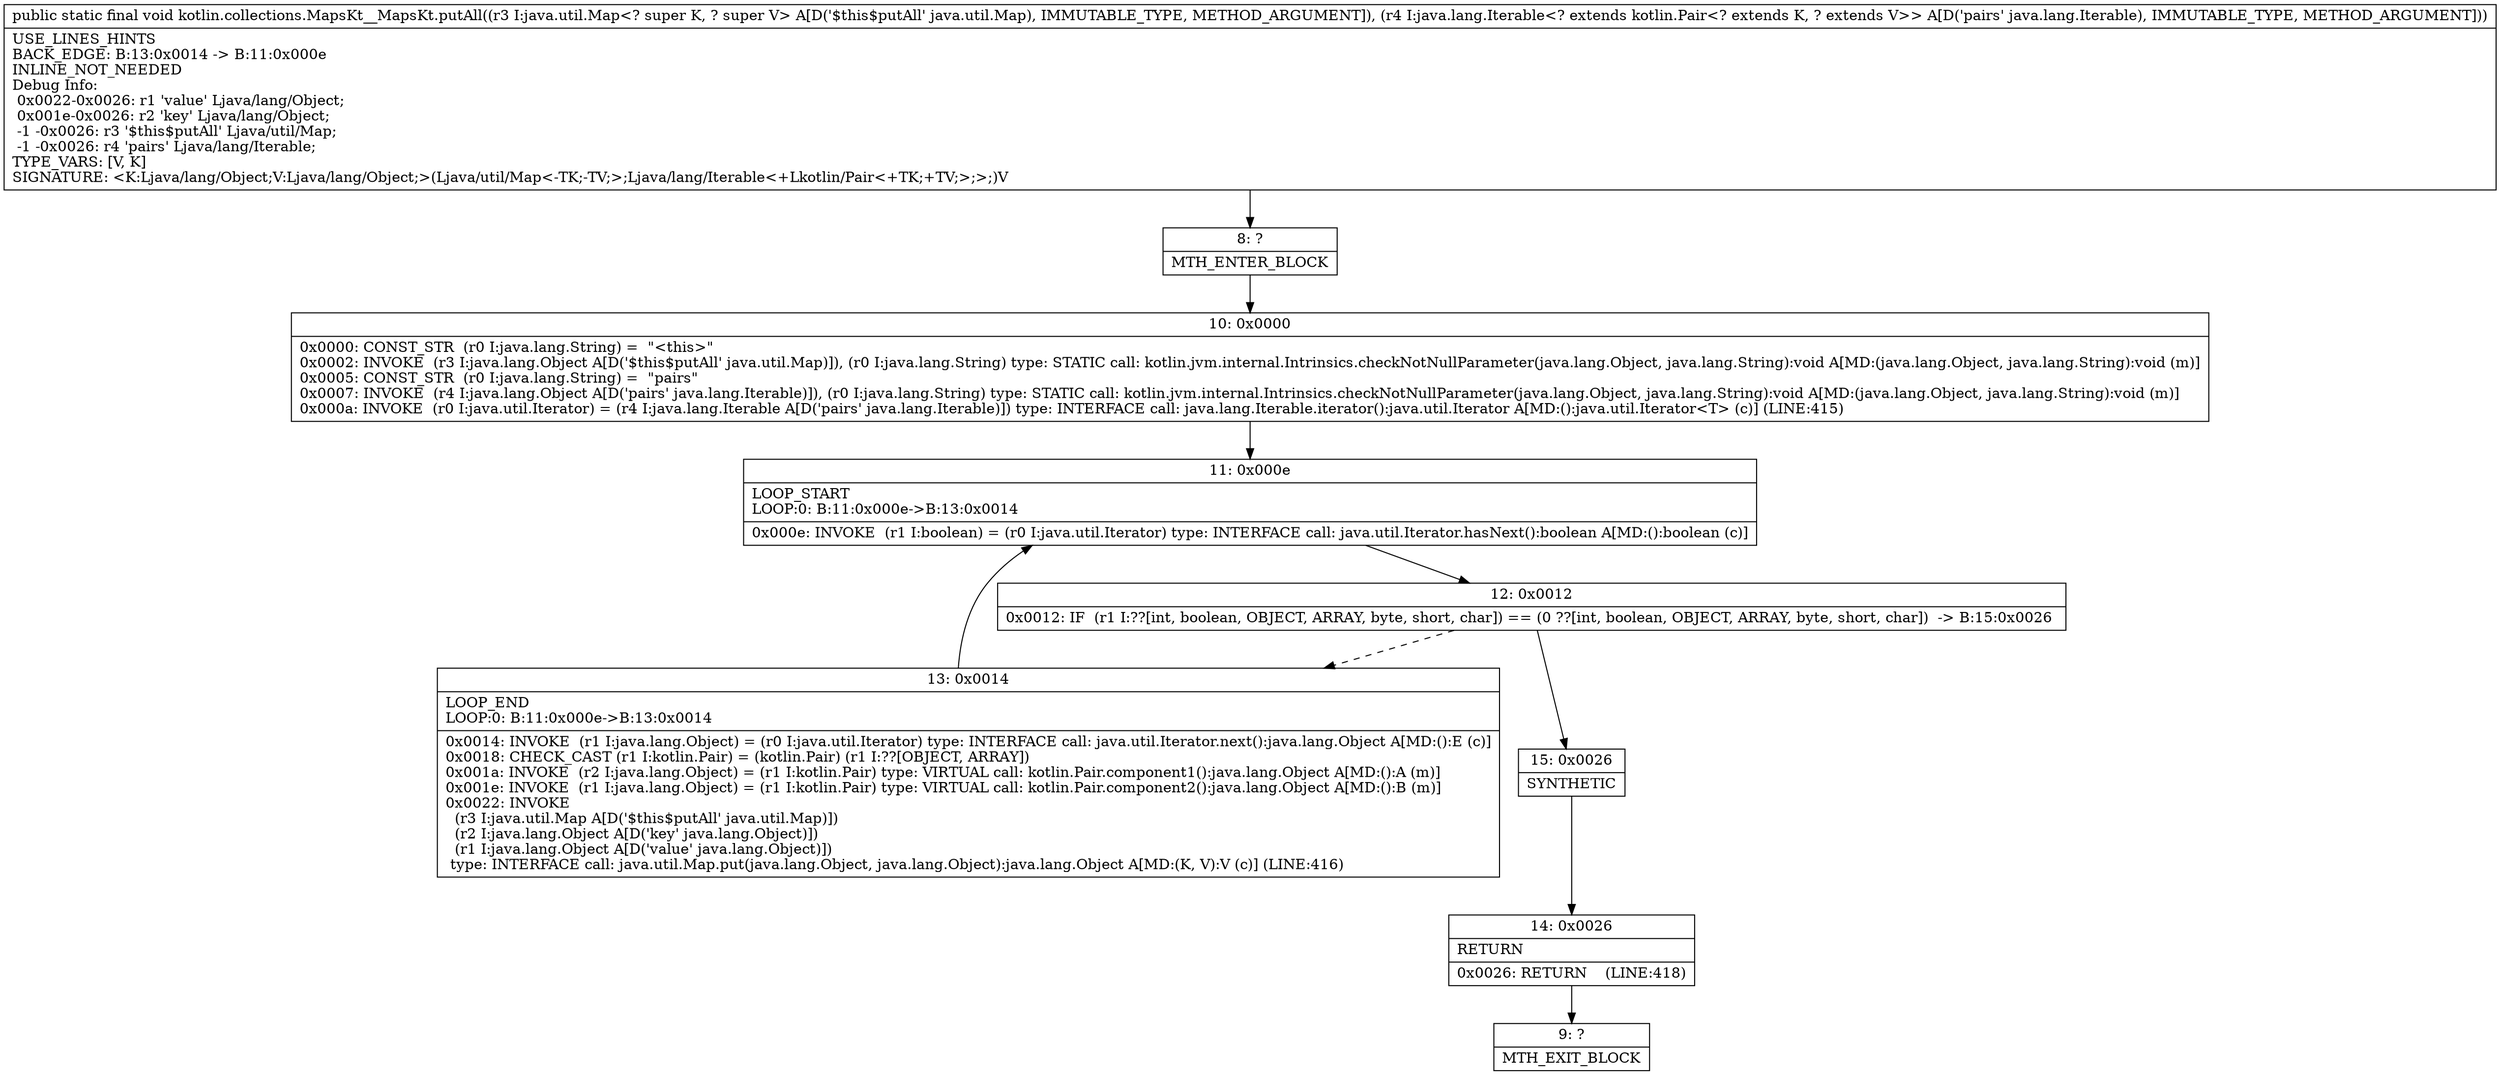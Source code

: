 digraph "CFG forkotlin.collections.MapsKt__MapsKt.putAll(Ljava\/util\/Map;Ljava\/lang\/Iterable;)V" {
Node_8 [shape=record,label="{8\:\ ?|MTH_ENTER_BLOCK\l}"];
Node_10 [shape=record,label="{10\:\ 0x0000|0x0000: CONST_STR  (r0 I:java.lang.String) =  \"\<this\>\" \l0x0002: INVOKE  (r3 I:java.lang.Object A[D('$this$putAll' java.util.Map)]), (r0 I:java.lang.String) type: STATIC call: kotlin.jvm.internal.Intrinsics.checkNotNullParameter(java.lang.Object, java.lang.String):void A[MD:(java.lang.Object, java.lang.String):void (m)]\l0x0005: CONST_STR  (r0 I:java.lang.String) =  \"pairs\" \l0x0007: INVOKE  (r4 I:java.lang.Object A[D('pairs' java.lang.Iterable)]), (r0 I:java.lang.String) type: STATIC call: kotlin.jvm.internal.Intrinsics.checkNotNullParameter(java.lang.Object, java.lang.String):void A[MD:(java.lang.Object, java.lang.String):void (m)]\l0x000a: INVOKE  (r0 I:java.util.Iterator) = (r4 I:java.lang.Iterable A[D('pairs' java.lang.Iterable)]) type: INTERFACE call: java.lang.Iterable.iterator():java.util.Iterator A[MD:():java.util.Iterator\<T\> (c)] (LINE:415)\l}"];
Node_11 [shape=record,label="{11\:\ 0x000e|LOOP_START\lLOOP:0: B:11:0x000e\-\>B:13:0x0014\l|0x000e: INVOKE  (r1 I:boolean) = (r0 I:java.util.Iterator) type: INTERFACE call: java.util.Iterator.hasNext():boolean A[MD:():boolean (c)]\l}"];
Node_12 [shape=record,label="{12\:\ 0x0012|0x0012: IF  (r1 I:??[int, boolean, OBJECT, ARRAY, byte, short, char]) == (0 ??[int, boolean, OBJECT, ARRAY, byte, short, char])  \-\> B:15:0x0026 \l}"];
Node_13 [shape=record,label="{13\:\ 0x0014|LOOP_END\lLOOP:0: B:11:0x000e\-\>B:13:0x0014\l|0x0014: INVOKE  (r1 I:java.lang.Object) = (r0 I:java.util.Iterator) type: INTERFACE call: java.util.Iterator.next():java.lang.Object A[MD:():E (c)]\l0x0018: CHECK_CAST (r1 I:kotlin.Pair) = (kotlin.Pair) (r1 I:??[OBJECT, ARRAY]) \l0x001a: INVOKE  (r2 I:java.lang.Object) = (r1 I:kotlin.Pair) type: VIRTUAL call: kotlin.Pair.component1():java.lang.Object A[MD:():A (m)]\l0x001e: INVOKE  (r1 I:java.lang.Object) = (r1 I:kotlin.Pair) type: VIRTUAL call: kotlin.Pair.component2():java.lang.Object A[MD:():B (m)]\l0x0022: INVOKE  \l  (r3 I:java.util.Map A[D('$this$putAll' java.util.Map)])\l  (r2 I:java.lang.Object A[D('key' java.lang.Object)])\l  (r1 I:java.lang.Object A[D('value' java.lang.Object)])\l type: INTERFACE call: java.util.Map.put(java.lang.Object, java.lang.Object):java.lang.Object A[MD:(K, V):V (c)] (LINE:416)\l}"];
Node_15 [shape=record,label="{15\:\ 0x0026|SYNTHETIC\l}"];
Node_14 [shape=record,label="{14\:\ 0x0026|RETURN\l|0x0026: RETURN    (LINE:418)\l}"];
Node_9 [shape=record,label="{9\:\ ?|MTH_EXIT_BLOCK\l}"];
MethodNode[shape=record,label="{public static final void kotlin.collections.MapsKt__MapsKt.putAll((r3 I:java.util.Map\<? super K, ? super V\> A[D('$this$putAll' java.util.Map), IMMUTABLE_TYPE, METHOD_ARGUMENT]), (r4 I:java.lang.Iterable\<? extends kotlin.Pair\<? extends K, ? extends V\>\> A[D('pairs' java.lang.Iterable), IMMUTABLE_TYPE, METHOD_ARGUMENT]))  | USE_LINES_HINTS\lBACK_EDGE: B:13:0x0014 \-\> B:11:0x000e\lINLINE_NOT_NEEDED\lDebug Info:\l  0x0022\-0x0026: r1 'value' Ljava\/lang\/Object;\l  0x001e\-0x0026: r2 'key' Ljava\/lang\/Object;\l  \-1 \-0x0026: r3 '$this$putAll' Ljava\/util\/Map;\l  \-1 \-0x0026: r4 'pairs' Ljava\/lang\/Iterable;\lTYPE_VARS: [V, K]\lSIGNATURE: \<K:Ljava\/lang\/Object;V:Ljava\/lang\/Object;\>(Ljava\/util\/Map\<\-TK;\-TV;\>;Ljava\/lang\/Iterable\<+Lkotlin\/Pair\<+TK;+TV;\>;\>;)V\l}"];
MethodNode -> Node_8;Node_8 -> Node_10;
Node_10 -> Node_11;
Node_11 -> Node_12;
Node_12 -> Node_13[style=dashed];
Node_12 -> Node_15;
Node_13 -> Node_11;
Node_15 -> Node_14;
Node_14 -> Node_9;
}

